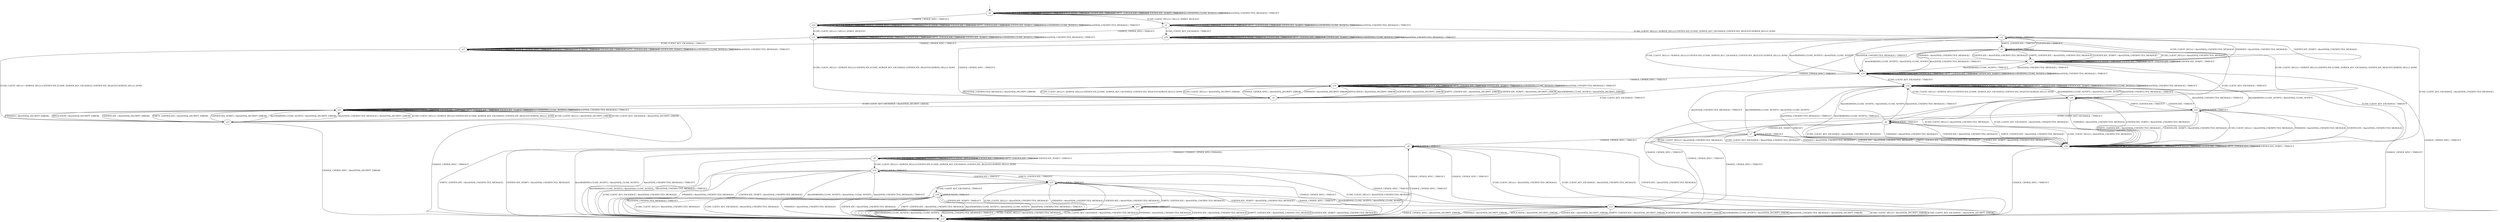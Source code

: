 digraph h5 {
s0 [label="s0"];
s1 [label="s1"];
s10 [label="s10"];
s2 [label="s2"];
s11 [label="s11"];
s26 [label="s26"];
s3 [label="s3"];
s4 [label="s4"];
s5 [label="s5"];
s18 [label="s18"];
s20 [label="s20"];
s27 [label="s27"];
s6 [label="s6"];
s13 [label="s13"];
s19 [label="s19"];
s21 [label="s21"];
s7 [label="s7"];
s12 [label="s12"];
s22 [label="s22"];
s23 [label="s23"];
s8 [label="s8"];
s24 [label="s24"];
s9 [label="s9"];
s25 [label="s25"];
s14 [label="s14"];
s15 [label="s15"];
s16 [label="s16"];
s17 [label="s17"];
s0 -> s1 [label="ECDH_CLIENT_HELLO / HELLO_VERIFY_REQUEST"];
s0 -> s0 [label="ECDH_CLIENT_KEY_EXCHANGE / TIMEOUT"];
s0 -> s10 [label="CHANGE_CIPHER_SPEC / TIMEOUT"];
s0 -> s0 [label="FINISHED / TIMEOUT"];
s0 -> s0 [label="APPLICATION / TIMEOUT"];
s0 -> s0 [label="CERTIFICATE / TIMEOUT"];
s0 -> s0 [label="EMPTY_CERTIFICATE / TIMEOUT"];
s0 -> s0 [label="CERTIFICATE_VERIFY / TIMEOUT"];
s0 -> s0 [label="Alert(WARNING,CLOSE_NOTIFY) / TIMEOUT"];
s0 -> s0 [label="Alert(FATAL,UNEXPECTED_MESSAGE) / TIMEOUT"];
s1 -> s2 [label="ECDH_CLIENT_HELLO / SERVER_HELLO,CERTIFICATE,ECDHE_SERVER_KEY_EXCHANGE,CERTIFICATE_REQUEST,SERVER_HELLO_DONE"];
s1 -> s26 [label="ECDH_CLIENT_KEY_EXCHANGE / TIMEOUT"];
s1 -> s11 [label="CHANGE_CIPHER_SPEC / TIMEOUT"];
s1 -> s1 [label="FINISHED / TIMEOUT"];
s1 -> s1 [label="APPLICATION / TIMEOUT"];
s1 -> s1 [label="CERTIFICATE / TIMEOUT"];
s1 -> s1 [label="EMPTY_CERTIFICATE / TIMEOUT"];
s1 -> s1 [label="CERTIFICATE_VERIFY / TIMEOUT"];
s1 -> s1 [label="Alert(WARNING,CLOSE_NOTIFY) / TIMEOUT"];
s1 -> s1 [label="Alert(FATAL,UNEXPECTED_MESSAGE) / TIMEOUT"];
s10 -> s11 [label="ECDH_CLIENT_HELLO / HELLO_VERIFY_REQUEST"];
s10 -> s10 [label="ECDH_CLIENT_KEY_EXCHANGE / TIMEOUT"];
s10 -> s10 [label="CHANGE_CIPHER_SPEC / TIMEOUT"];
s10 -> s10 [label="FINISHED / TIMEOUT"];
s10 -> s10 [label="APPLICATION / TIMEOUT"];
s10 -> s10 [label="CERTIFICATE / TIMEOUT"];
s10 -> s10 [label="EMPTY_CERTIFICATE / TIMEOUT"];
s10 -> s10 [label="CERTIFICATE_VERIFY / TIMEOUT"];
s10 -> s10 [label="Alert(WARNING,CLOSE_NOTIFY) / TIMEOUT"];
s10 -> s10 [label="Alert(FATAL,UNEXPECTED_MESSAGE) / TIMEOUT"];
s2 -> s3 [label="ECDH_CLIENT_HELLO / Alert(FATAL,UNEXPECTED_MESSAGE)"];
s2 -> s20 [label="ECDH_CLIENT_KEY_EXCHANGE / Alert(FATAL,UNEXPECTED_MESSAGE)"];
s2 -> s4 [label="CHANGE_CIPHER_SPEC / TIMEOUT"];
s2 -> s3 [label="FINISHED / Alert(FATAL,UNEXPECTED_MESSAGE)"];
s2 -> s2 [label="APPLICATION / TIMEOUT"];
s2 -> s5 [label="CERTIFICATE / TIMEOUT"];
s2 -> s5 [label="EMPTY_CERTIFICATE / TIMEOUT"];
s2 -> s3 [label="CERTIFICATE_VERIFY / Alert(FATAL,UNEXPECTED_MESSAGE)"];
s2 -> s18 [label="Alert(WARNING,CLOSE_NOTIFY) / Alert(FATAL,CLOSE_NOTIFY)"];
s2 -> s18 [label="Alert(FATAL,UNEXPECTED_MESSAGE) / TIMEOUT"];
s11 -> s4 [label="ECDH_CLIENT_HELLO / SERVER_HELLO,CERTIFICATE,ECDHE_SERVER_KEY_EXCHANGE,CERTIFICATE_REQUEST,SERVER_HELLO_DONE"];
s11 -> s27 [label="ECDH_CLIENT_KEY_EXCHANGE / TIMEOUT"];
s11 -> s11 [label="CHANGE_CIPHER_SPEC / TIMEOUT"];
s11 -> s11 [label="FINISHED / TIMEOUT"];
s11 -> s11 [label="APPLICATION / TIMEOUT"];
s11 -> s11 [label="CERTIFICATE / TIMEOUT"];
s11 -> s11 [label="EMPTY_CERTIFICATE / TIMEOUT"];
s11 -> s11 [label="CERTIFICATE_VERIFY / TIMEOUT"];
s11 -> s11 [label="Alert(WARNING,CLOSE_NOTIFY) / TIMEOUT"];
s11 -> s11 [label="Alert(FATAL,UNEXPECTED_MESSAGE) / TIMEOUT"];
s26 -> s24 [label="ECDH_CLIENT_HELLO / SERVER_HELLO,CERTIFICATE,ECDHE_SERVER_KEY_EXCHANGE,CERTIFICATE_REQUEST,SERVER_HELLO_DONE"];
s26 -> s26 [label="ECDH_CLIENT_KEY_EXCHANGE / TIMEOUT"];
s26 -> s27 [label="CHANGE_CIPHER_SPEC / TIMEOUT"];
s26 -> s26 [label="FINISHED / TIMEOUT"];
s26 -> s26 [label="APPLICATION / TIMEOUT"];
s26 -> s26 [label="CERTIFICATE / TIMEOUT"];
s26 -> s26 [label="EMPTY_CERTIFICATE / TIMEOUT"];
s26 -> s26 [label="CERTIFICATE_VERIFY / TIMEOUT"];
s26 -> s26 [label="Alert(WARNING,CLOSE_NOTIFY) / TIMEOUT"];
s26 -> s26 [label="Alert(FATAL,UNEXPECTED_MESSAGE) / TIMEOUT"];
s3 -> s3 [label="ECDH_CLIENT_HELLO / TIMEOUT"];
s3 -> s20 [label="ECDH_CLIENT_KEY_EXCHANGE / TIMEOUT"];
s3 -> s13 [label="CHANGE_CIPHER_SPEC / TIMEOUT"];
s3 -> s3 [label="FINISHED / TIMEOUT"];
s3 -> s3 [label="APPLICATION / TIMEOUT"];
s3 -> s3 [label="CERTIFICATE / TIMEOUT"];
s3 -> s3 [label="EMPTY_CERTIFICATE / TIMEOUT"];
s3 -> s3 [label="CERTIFICATE_VERIFY / TIMEOUT"];
s3 -> s18 [label="Alert(WARNING,CLOSE_NOTIFY) / TIMEOUT"];
s3 -> s18 [label="Alert(FATAL,UNEXPECTED_MESSAGE) / TIMEOUT"];
s4 -> s19 [label="ECDH_CLIENT_HELLO / Alert(FATAL,DECRYPT_ERROR)"];
s4 -> s21 [label="ECDH_CLIENT_KEY_EXCHANGE / Alert(FATAL,DECRYPT_ERROR)"];
s4 -> s19 [label="CHANGE_CIPHER_SPEC / Alert(FATAL,DECRYPT_ERROR)"];
s4 -> s19 [label="FINISHED / Alert(FATAL,DECRYPT_ERROR)"];
s4 -> s19 [label="APPLICATION / Alert(FATAL,DECRYPT_ERROR)"];
s4 -> s19 [label="CERTIFICATE / Alert(FATAL,DECRYPT_ERROR)"];
s4 -> s19 [label="EMPTY_CERTIFICATE / Alert(FATAL,DECRYPT_ERROR)"];
s4 -> s19 [label="CERTIFICATE_VERIFY / Alert(FATAL,DECRYPT_ERROR)"];
s4 -> s19 [label="Alert(WARNING,CLOSE_NOTIFY) / Alert(FATAL,DECRYPT_ERROR)"];
s4 -> s19 [label="Alert(FATAL,UNEXPECTED_MESSAGE) / Alert(FATAL,DECRYPT_ERROR)"];
s5 -> s3 [label="ECDH_CLIENT_HELLO / Alert(FATAL,UNEXPECTED_MESSAGE)"];
s5 -> s6 [label="ECDH_CLIENT_KEY_EXCHANGE / TIMEOUT"];
s5 -> s4 [label="CHANGE_CIPHER_SPEC / TIMEOUT"];
s5 -> s3 [label="FINISHED / Alert(FATAL,UNEXPECTED_MESSAGE)"];
s5 -> s5 [label="APPLICATION / TIMEOUT"];
s5 -> s3 [label="CERTIFICATE / Alert(FATAL,UNEXPECTED_MESSAGE)"];
s5 -> s3 [label="EMPTY_CERTIFICATE / Alert(FATAL,UNEXPECTED_MESSAGE)"];
s5 -> s3 [label="CERTIFICATE_VERIFY / Alert(FATAL,UNEXPECTED_MESSAGE)"];
s5 -> s18 [label="Alert(WARNING,CLOSE_NOTIFY) / Alert(FATAL,CLOSE_NOTIFY)"];
s5 -> s18 [label="Alert(FATAL,UNEXPECTED_MESSAGE) / TIMEOUT"];
s18 -> s2 [label="ECDH_CLIENT_HELLO / SERVER_HELLO,CERTIFICATE,ECDHE_SERVER_KEY_EXCHANGE,CERTIFICATE_REQUEST,SERVER_HELLO_DONE"];
s18 -> s22 [label="ECDH_CLIENT_KEY_EXCHANGE / TIMEOUT"];
s18 -> s19 [label="CHANGE_CIPHER_SPEC / TIMEOUT"];
s18 -> s18 [label="FINISHED / TIMEOUT"];
s18 -> s18 [label="APPLICATION / TIMEOUT"];
s18 -> s18 [label="CERTIFICATE / TIMEOUT"];
s18 -> s18 [label="EMPTY_CERTIFICATE / TIMEOUT"];
s18 -> s18 [label="CERTIFICATE_VERIFY / TIMEOUT"];
s18 -> s18 [label="Alert(WARNING,CLOSE_NOTIFY) / TIMEOUT"];
s18 -> s18 [label="Alert(FATAL,UNEXPECTED_MESSAGE) / TIMEOUT"];
s20 -> s20 [label="ECDH_CLIENT_HELLO / TIMEOUT"];
s20 -> s20 [label="ECDH_CLIENT_KEY_EXCHANGE / TIMEOUT"];
s20 -> s13 [label="CHANGE_CIPHER_SPEC / TIMEOUT"];
s20 -> s20 [label="FINISHED / TIMEOUT"];
s20 -> s20 [label="APPLICATION / TIMEOUT"];
s20 -> s20 [label="CERTIFICATE / TIMEOUT"];
s20 -> s20 [label="EMPTY_CERTIFICATE / TIMEOUT"];
s20 -> s20 [label="CERTIFICATE_VERIFY / TIMEOUT"];
s20 -> s22 [label="Alert(WARNING,CLOSE_NOTIFY) / TIMEOUT"];
s20 -> s22 [label="Alert(FATAL,UNEXPECTED_MESSAGE) / TIMEOUT"];
s27 -> s23 [label="ECDH_CLIENT_HELLO / SERVER_HELLO,CERTIFICATE,ECDHE_SERVER_KEY_EXCHANGE,CERTIFICATE_REQUEST,SERVER_HELLO_DONE"];
s27 -> s27 [label="ECDH_CLIENT_KEY_EXCHANGE / TIMEOUT"];
s27 -> s27 [label="CHANGE_CIPHER_SPEC / TIMEOUT"];
s27 -> s27 [label="FINISHED / TIMEOUT"];
s27 -> s27 [label="APPLICATION / TIMEOUT"];
s27 -> s27 [label="CERTIFICATE / TIMEOUT"];
s27 -> s27 [label="EMPTY_CERTIFICATE / TIMEOUT"];
s27 -> s27 [label="CERTIFICATE_VERIFY / TIMEOUT"];
s27 -> s27 [label="Alert(WARNING,CLOSE_NOTIFY) / TIMEOUT"];
s27 -> s27 [label="Alert(FATAL,UNEXPECTED_MESSAGE) / TIMEOUT"];
s6 -> s20 [label="ECDH_CLIENT_HELLO / Alert(FATAL,UNEXPECTED_MESSAGE)"];
s6 -> s20 [label="ECDH_CLIENT_KEY_EXCHANGE / Alert(FATAL,UNEXPECTED_MESSAGE)"];
s6 -> s12 [label="CHANGE_CIPHER_SPEC / TIMEOUT"];
s6 -> s20 [label="FINISHED / Alert(FATAL,UNEXPECTED_MESSAGE)"];
s6 -> s6 [label="APPLICATION / TIMEOUT"];
s6 -> s20 [label="CERTIFICATE / Alert(FATAL,UNEXPECTED_MESSAGE)"];
s6 -> s20 [label="EMPTY_CERTIFICATE / Alert(FATAL,UNEXPECTED_MESSAGE)"];
s6 -> s7 [label="CERTIFICATE_VERIFY / TIMEOUT"];
s6 -> s22 [label="Alert(WARNING,CLOSE_NOTIFY) / Alert(FATAL,CLOSE_NOTIFY)"];
s6 -> s22 [label="Alert(FATAL,UNEXPECTED_MESSAGE) / TIMEOUT"];
s13 -> s13 [label="ECDH_CLIENT_HELLO / TIMEOUT"];
s13 -> s13 [label="ECDH_CLIENT_KEY_EXCHANGE / TIMEOUT"];
s13 -> s13 [label="CHANGE_CIPHER_SPEC / TIMEOUT"];
s13 -> s13 [label="FINISHED / TIMEOUT"];
s13 -> s13 [label="APPLICATION / TIMEOUT"];
s13 -> s13 [label="CERTIFICATE / TIMEOUT"];
s13 -> s13 [label="EMPTY_CERTIFICATE / TIMEOUT"];
s13 -> s13 [label="CERTIFICATE_VERIFY / TIMEOUT"];
s13 -> s13 [label="Alert(WARNING,CLOSE_NOTIFY) / TIMEOUT"];
s13 -> s13 [label="Alert(FATAL,UNEXPECTED_MESSAGE) / TIMEOUT"];
s19 -> s4 [label="ECDH_CLIENT_HELLO / SERVER_HELLO,CERTIFICATE,ECDHE_SERVER_KEY_EXCHANGE,CERTIFICATE_REQUEST,SERVER_HELLO_DONE"];
s19 -> s21 [label="ECDH_CLIENT_KEY_EXCHANGE / TIMEOUT"];
s19 -> s19 [label="CHANGE_CIPHER_SPEC / TIMEOUT"];
s19 -> s19 [label="FINISHED / TIMEOUT"];
s19 -> s19 [label="APPLICATION / TIMEOUT"];
s19 -> s19 [label="CERTIFICATE / TIMEOUT"];
s19 -> s19 [label="EMPTY_CERTIFICATE / TIMEOUT"];
s19 -> s19 [label="CERTIFICATE_VERIFY / TIMEOUT"];
s19 -> s19 [label="Alert(WARNING,CLOSE_NOTIFY) / TIMEOUT"];
s19 -> s19 [label="Alert(FATAL,UNEXPECTED_MESSAGE) / TIMEOUT"];
s21 -> s23 [label="ECDH_CLIENT_HELLO / SERVER_HELLO,CERTIFICATE,ECDHE_SERVER_KEY_EXCHANGE,CERTIFICATE_REQUEST,SERVER_HELLO_DONE"];
s21 -> s21 [label="ECDH_CLIENT_KEY_EXCHANGE / TIMEOUT"];
s21 -> s13 [label="CHANGE_CIPHER_SPEC / TIMEOUT"];
s21 -> s21 [label="FINISHED / TIMEOUT"];
s21 -> s21 [label="APPLICATION / TIMEOUT"];
s21 -> s21 [label="CERTIFICATE / TIMEOUT"];
s21 -> s21 [label="EMPTY_CERTIFICATE / TIMEOUT"];
s21 -> s21 [label="CERTIFICATE_VERIFY / TIMEOUT"];
s21 -> s21 [label="Alert(WARNING,CLOSE_NOTIFY) / TIMEOUT"];
s21 -> s21 [label="Alert(FATAL,UNEXPECTED_MESSAGE) / TIMEOUT"];
s7 -> s20 [label="ECDH_CLIENT_HELLO / Alert(FATAL,UNEXPECTED_MESSAGE)"];
s7 -> s20 [label="ECDH_CLIENT_KEY_EXCHANGE / Alert(FATAL,UNEXPECTED_MESSAGE)"];
s7 -> s8 [label="CHANGE_CIPHER_SPEC / TIMEOUT"];
s7 -> s20 [label="FINISHED / Alert(FATAL,UNEXPECTED_MESSAGE)"];
s7 -> s7 [label="APPLICATION / TIMEOUT"];
s7 -> s20 [label="CERTIFICATE / Alert(FATAL,UNEXPECTED_MESSAGE)"];
s7 -> s20 [label="EMPTY_CERTIFICATE / Alert(FATAL,UNEXPECTED_MESSAGE)"];
s7 -> s20 [label="CERTIFICATE_VERIFY / Alert(FATAL,UNEXPECTED_MESSAGE)"];
s7 -> s22 [label="Alert(WARNING,CLOSE_NOTIFY) / Alert(FATAL,CLOSE_NOTIFY)"];
s7 -> s22 [label="Alert(FATAL,UNEXPECTED_MESSAGE) / TIMEOUT"];
s12 -> s13 [label="ECDH_CLIENT_HELLO / Alert(FATAL,DECRYPT_ERROR)"];
s12 -> s13 [label="ECDH_CLIENT_KEY_EXCHANGE / Alert(FATAL,DECRYPT_ERROR)"];
s12 -> s13 [label="CHANGE_CIPHER_SPEC / Alert(FATAL,DECRYPT_ERROR)"];
s12 -> s13 [label="FINISHED / Alert(FATAL,DECRYPT_ERROR)"];
s12 -> s13 [label="APPLICATION / Alert(FATAL,DECRYPT_ERROR)"];
s12 -> s13 [label="CERTIFICATE / Alert(FATAL,DECRYPT_ERROR)"];
s12 -> s13 [label="EMPTY_CERTIFICATE / Alert(FATAL,DECRYPT_ERROR)"];
s12 -> s13 [label="CERTIFICATE_VERIFY / Alert(FATAL,DECRYPT_ERROR)"];
s12 -> s13 [label="Alert(WARNING,CLOSE_NOTIFY) / Alert(FATAL,DECRYPT_ERROR)"];
s12 -> s13 [label="Alert(FATAL,UNEXPECTED_MESSAGE) / Alert(FATAL,DECRYPT_ERROR)"];
s22 -> s24 [label="ECDH_CLIENT_HELLO / SERVER_HELLO,CERTIFICATE,ECDHE_SERVER_KEY_EXCHANGE,CERTIFICATE_REQUEST,SERVER_HELLO_DONE"];
s22 -> s22 [label="ECDH_CLIENT_KEY_EXCHANGE / TIMEOUT"];
s22 -> s13 [label="CHANGE_CIPHER_SPEC / TIMEOUT"];
s22 -> s22 [label="FINISHED / TIMEOUT"];
s22 -> s22 [label="APPLICATION / TIMEOUT"];
s22 -> s22 [label="CERTIFICATE / TIMEOUT"];
s22 -> s22 [label="EMPTY_CERTIFICATE / TIMEOUT"];
s22 -> s22 [label="CERTIFICATE_VERIFY / TIMEOUT"];
s22 -> s22 [label="Alert(WARNING,CLOSE_NOTIFY) / TIMEOUT"];
s22 -> s22 [label="Alert(FATAL,UNEXPECTED_MESSAGE) / TIMEOUT"];
s23 -> s21 [label="ECDH_CLIENT_HELLO / Alert(FATAL,DECRYPT_ERROR)"];
s23 -> s21 [label="ECDH_CLIENT_KEY_EXCHANGE / Alert(FATAL,DECRYPT_ERROR)"];
s23 -> s13 [label="CHANGE_CIPHER_SPEC / Alert(FATAL,DECRYPT_ERROR)"];
s23 -> s21 [label="FINISHED / Alert(FATAL,DECRYPT_ERROR)"];
s23 -> s21 [label="APPLICATION / Alert(FATAL,DECRYPT_ERROR)"];
s23 -> s21 [label="CERTIFICATE / Alert(FATAL,DECRYPT_ERROR)"];
s23 -> s21 [label="EMPTY_CERTIFICATE / Alert(FATAL,DECRYPT_ERROR)"];
s23 -> s21 [label="CERTIFICATE_VERIFY / Alert(FATAL,DECRYPT_ERROR)"];
s23 -> s21 [label="Alert(WARNING,CLOSE_NOTIFY) / Alert(FATAL,DECRYPT_ERROR)"];
s23 -> s21 [label="Alert(FATAL,UNEXPECTED_MESSAGE) / Alert(FATAL,DECRYPT_ERROR)"];
s8 -> s13 [label="ECDH_CLIENT_HELLO / Alert(FATAL,UNEXPECTED_MESSAGE)"];
s8 -> s13 [label="ECDH_CLIENT_KEY_EXCHANGE / Alert(FATAL,UNEXPECTED_MESSAGE)"];
s8 -> s12 [label="CHANGE_CIPHER_SPEC / TIMEOUT"];
s8 -> s9 [label="FINISHED / CHANGE_CIPHER_SPEC,FINISHED"];
s8 -> s8 [label="APPLICATION / TIMEOUT"];
s8 -> s13 [label="CERTIFICATE / Alert(FATAL,UNEXPECTED_MESSAGE)"];
s8 -> s13 [label="EMPTY_CERTIFICATE / Alert(FATAL,UNEXPECTED_MESSAGE)"];
s8 -> s13 [label="CERTIFICATE_VERIFY / Alert(FATAL,UNEXPECTED_MESSAGE)"];
s8 -> s13 [label="Alert(WARNING,CLOSE_NOTIFY) / Alert(FATAL,CLOSE_NOTIFY)"];
s8 -> s13 [label="Alert(FATAL,UNEXPECTED_MESSAGE) / TIMEOUT"];
s24 -> s20 [label="ECDH_CLIENT_HELLO / Alert(FATAL,UNEXPECTED_MESSAGE)"];
s24 -> s20 [label="ECDH_CLIENT_KEY_EXCHANGE / Alert(FATAL,UNEXPECTED_MESSAGE)"];
s24 -> s12 [label="CHANGE_CIPHER_SPEC / TIMEOUT"];
s24 -> s20 [label="FINISHED / Alert(FATAL,UNEXPECTED_MESSAGE)"];
s24 -> s24 [label="APPLICATION / TIMEOUT"];
s24 -> s25 [label="CERTIFICATE / TIMEOUT"];
s24 -> s25 [label="EMPTY_CERTIFICATE / TIMEOUT"];
s24 -> s20 [label="CERTIFICATE_VERIFY / Alert(FATAL,UNEXPECTED_MESSAGE)"];
s24 -> s22 [label="Alert(WARNING,CLOSE_NOTIFY) / Alert(FATAL,CLOSE_NOTIFY)"];
s24 -> s22 [label="Alert(FATAL,UNEXPECTED_MESSAGE) / TIMEOUT"];
s9 -> s14 [label="ECDH_CLIENT_HELLO / SERVER_HELLO,CERTIFICATE,ECDHE_SERVER_KEY_EXCHANGE,CERTIFICATE_REQUEST,SERVER_HELLO_DONE"];
s9 -> s9 [label="ECDH_CLIENT_KEY_EXCHANGE / TIMEOUT"];
s9 -> s13 [label="CHANGE_CIPHER_SPEC / TIMEOUT"];
s9 -> s9 [label="FINISHED / TIMEOUT"];
s9 -> s9 [label="APPLICATION / APPLICATION"];
s9 -> s9 [label="CERTIFICATE / TIMEOUT"];
s9 -> s9 [label="EMPTY_CERTIFICATE / TIMEOUT"];
s9 -> s9 [label="CERTIFICATE_VERIFY / TIMEOUT"];
s9 -> s13 [label="Alert(WARNING,CLOSE_NOTIFY) / Alert(FATAL,CLOSE_NOTIFY)"];
s9 -> s13 [label="Alert(FATAL,UNEXPECTED_MESSAGE) / TIMEOUT"];
s25 -> s20 [label="ECDH_CLIENT_HELLO / Alert(FATAL,UNEXPECTED_MESSAGE)"];
s25 -> s6 [label="ECDH_CLIENT_KEY_EXCHANGE / TIMEOUT"];
s25 -> s12 [label="CHANGE_CIPHER_SPEC / TIMEOUT"];
s25 -> s20 [label="FINISHED / Alert(FATAL,UNEXPECTED_MESSAGE)"];
s25 -> s25 [label="APPLICATION / TIMEOUT"];
s25 -> s20 [label="CERTIFICATE / Alert(FATAL,UNEXPECTED_MESSAGE)"];
s25 -> s20 [label="EMPTY_CERTIFICATE / Alert(FATAL,UNEXPECTED_MESSAGE)"];
s25 -> s20 [label="CERTIFICATE_VERIFY / Alert(FATAL,UNEXPECTED_MESSAGE)"];
s25 -> s22 [label="Alert(WARNING,CLOSE_NOTIFY) / Alert(FATAL,CLOSE_NOTIFY)"];
s25 -> s22 [label="Alert(FATAL,UNEXPECTED_MESSAGE) / TIMEOUT"];
s14 -> s13 [label="ECDH_CLIENT_HELLO / Alert(FATAL,UNEXPECTED_MESSAGE)"];
s14 -> s13 [label="ECDH_CLIENT_KEY_EXCHANGE / Alert(FATAL,UNEXPECTED_MESSAGE)"];
s14 -> s12 [label="CHANGE_CIPHER_SPEC / TIMEOUT"];
s14 -> s13 [label="FINISHED / Alert(FATAL,UNEXPECTED_MESSAGE)"];
s14 -> s14 [label="APPLICATION / TIMEOUT"];
s14 -> s15 [label="CERTIFICATE / TIMEOUT"];
s14 -> s15 [label="EMPTY_CERTIFICATE / TIMEOUT"];
s14 -> s13 [label="CERTIFICATE_VERIFY / Alert(FATAL,UNEXPECTED_MESSAGE)"];
s14 -> s13 [label="Alert(WARNING,CLOSE_NOTIFY) / Alert(FATAL,CLOSE_NOTIFY)"];
s14 -> s13 [label="Alert(FATAL,UNEXPECTED_MESSAGE) / TIMEOUT"];
s15 -> s13 [label="ECDH_CLIENT_HELLO / Alert(FATAL,UNEXPECTED_MESSAGE)"];
s15 -> s16 [label="ECDH_CLIENT_KEY_EXCHANGE / TIMEOUT"];
s15 -> s12 [label="CHANGE_CIPHER_SPEC / TIMEOUT"];
s15 -> s13 [label="FINISHED / Alert(FATAL,UNEXPECTED_MESSAGE)"];
s15 -> s15 [label="APPLICATION / TIMEOUT"];
s15 -> s13 [label="CERTIFICATE / Alert(FATAL,UNEXPECTED_MESSAGE)"];
s15 -> s13 [label="EMPTY_CERTIFICATE / Alert(FATAL,UNEXPECTED_MESSAGE)"];
s15 -> s13 [label="CERTIFICATE_VERIFY / Alert(FATAL,UNEXPECTED_MESSAGE)"];
s15 -> s13 [label="Alert(WARNING,CLOSE_NOTIFY) / Alert(FATAL,CLOSE_NOTIFY)"];
s15 -> s13 [label="Alert(FATAL,UNEXPECTED_MESSAGE) / TIMEOUT"];
s16 -> s13 [label="ECDH_CLIENT_HELLO / Alert(FATAL,UNEXPECTED_MESSAGE)"];
s16 -> s13 [label="ECDH_CLIENT_KEY_EXCHANGE / Alert(FATAL,UNEXPECTED_MESSAGE)"];
s16 -> s12 [label="CHANGE_CIPHER_SPEC / TIMEOUT"];
s16 -> s13 [label="FINISHED / Alert(FATAL,UNEXPECTED_MESSAGE)"];
s16 -> s16 [label="APPLICATION / TIMEOUT"];
s16 -> s13 [label="CERTIFICATE / Alert(FATAL,UNEXPECTED_MESSAGE)"];
s16 -> s13 [label="EMPTY_CERTIFICATE / Alert(FATAL,UNEXPECTED_MESSAGE)"];
s16 -> s17 [label="CERTIFICATE_VERIFY / TIMEOUT"];
s16 -> s13 [label="Alert(WARNING,CLOSE_NOTIFY) / Alert(FATAL,CLOSE_NOTIFY)"];
s16 -> s13 [label="Alert(FATAL,UNEXPECTED_MESSAGE) / TIMEOUT"];
s17 -> s13 [label="ECDH_CLIENT_HELLO / Alert(FATAL,UNEXPECTED_MESSAGE)"];
s17 -> s13 [label="ECDH_CLIENT_KEY_EXCHANGE / Alert(FATAL,UNEXPECTED_MESSAGE)"];
s17 -> s8 [label="CHANGE_CIPHER_SPEC / TIMEOUT"];
s17 -> s13 [label="FINISHED / Alert(FATAL,UNEXPECTED_MESSAGE)"];
s17 -> s17 [label="APPLICATION / TIMEOUT"];
s17 -> s13 [label="CERTIFICATE / Alert(FATAL,UNEXPECTED_MESSAGE)"];
s17 -> s13 [label="EMPTY_CERTIFICATE / Alert(FATAL,UNEXPECTED_MESSAGE)"];
s17 -> s13 [label="CERTIFICATE_VERIFY / Alert(FATAL,UNEXPECTED_MESSAGE)"];
s17 -> s13 [label="Alert(WARNING,CLOSE_NOTIFY) / Alert(FATAL,CLOSE_NOTIFY)"];
s17 -> s13 [label="Alert(FATAL,UNEXPECTED_MESSAGE) / TIMEOUT"];
__start0 [shape=none, label=""];
__start0 -> s0 [label=""];
}
